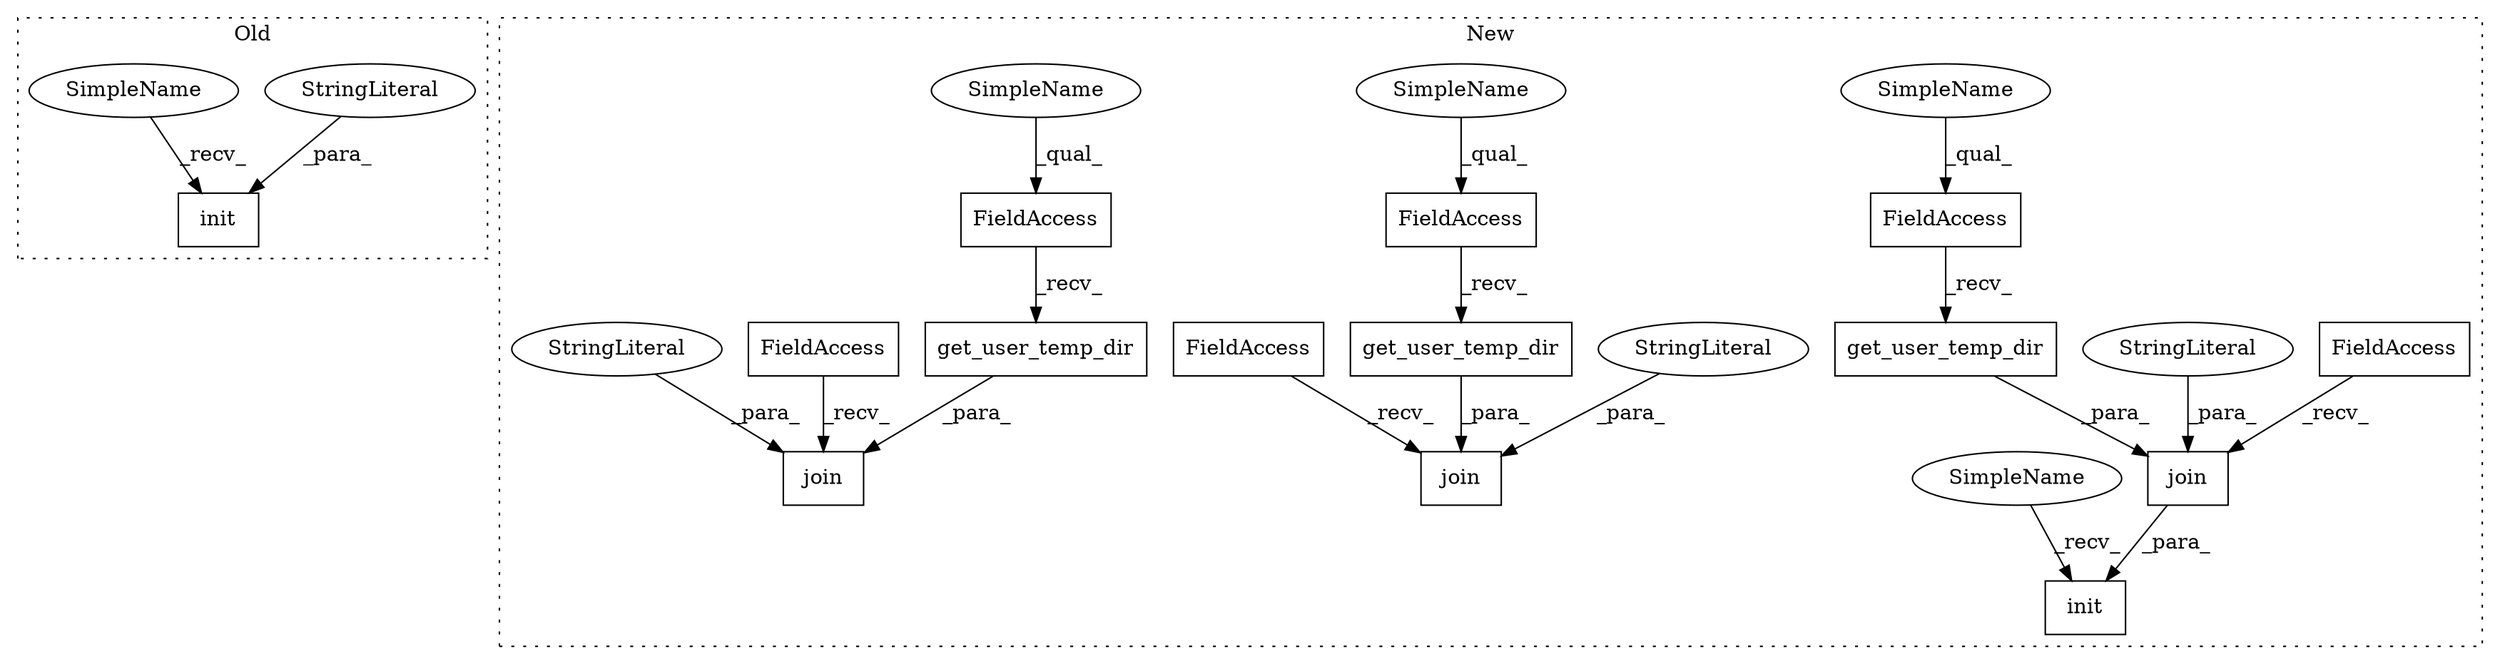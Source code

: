 digraph G {
subgraph cluster0 {
1 [label="init" a="32" s="2567,2597" l="5,1" shape="box"];
13 [label="StringLiteral" a="45" s="2572" l="25" shape="ellipse"];
19 [label="SimpleName" a="42" s="2563" l="3" shape="ellipse"];
label = "Old";
style="dotted";
}
subgraph cluster1 {
2 [label="join" a="32" s="3374,3429" l="5,1" shape="box"];
3 [label="init" a="32" s="3361,3430" l="5,1" shape="box"];
4 [label="FieldAccess" a="22" s="4043" l="9" shape="box"];
5 [label="FieldAccess" a="22" s="3366" l="7" shape="box"];
6 [label="FieldAccess" a="22" s="3379" l="9" shape="box"];
7 [label="FieldAccess" a="22" s="3792" l="9" shape="box"];
8 [label="get_user_temp_dir" a="32" s="3389" l="19" shape="box"];
9 [label="StringLiteral" a="45" s="3409" l="20" shape="ellipse"];
10 [label="get_user_temp_dir" a="32" s="4053" l="19" shape="box"];
11 [label="join" a="32" s="4038,4095" l="5,1" shape="box"];
12 [label="FieldAccess" a="22" s="4030" l="7" shape="box"];
14 [label="StringLiteral" a="45" s="4073" l="22" shape="ellipse"];
15 [label="get_user_temp_dir" a="32" s="3802" l="19" shape="box"];
16 [label="join" a="32" s="3787,3844" l="5,1" shape="box"];
17 [label="FieldAccess" a="22" s="3779" l="7" shape="box"];
18 [label="StringLiteral" a="45" s="3822" l="22" shape="ellipse"];
20 [label="SimpleName" a="42" s="3379" l="3" shape="ellipse"];
21 [label="SimpleName" a="42" s="3357" l="3" shape="ellipse"];
22 [label="SimpleName" a="42" s="4043" l="3" shape="ellipse"];
23 [label="SimpleName" a="42" s="3792" l="3" shape="ellipse"];
label = "New";
style="dotted";
}
2 -> 3 [label="_para_"];
4 -> 10 [label="_recv_"];
5 -> 2 [label="_recv_"];
6 -> 8 [label="_recv_"];
7 -> 15 [label="_recv_"];
8 -> 2 [label="_para_"];
9 -> 2 [label="_para_"];
10 -> 11 [label="_para_"];
12 -> 11 [label="_recv_"];
13 -> 1 [label="_para_"];
14 -> 11 [label="_para_"];
15 -> 16 [label="_para_"];
17 -> 16 [label="_recv_"];
18 -> 16 [label="_para_"];
19 -> 1 [label="_recv_"];
20 -> 6 [label="_qual_"];
21 -> 3 [label="_recv_"];
22 -> 4 [label="_qual_"];
23 -> 7 [label="_qual_"];
}